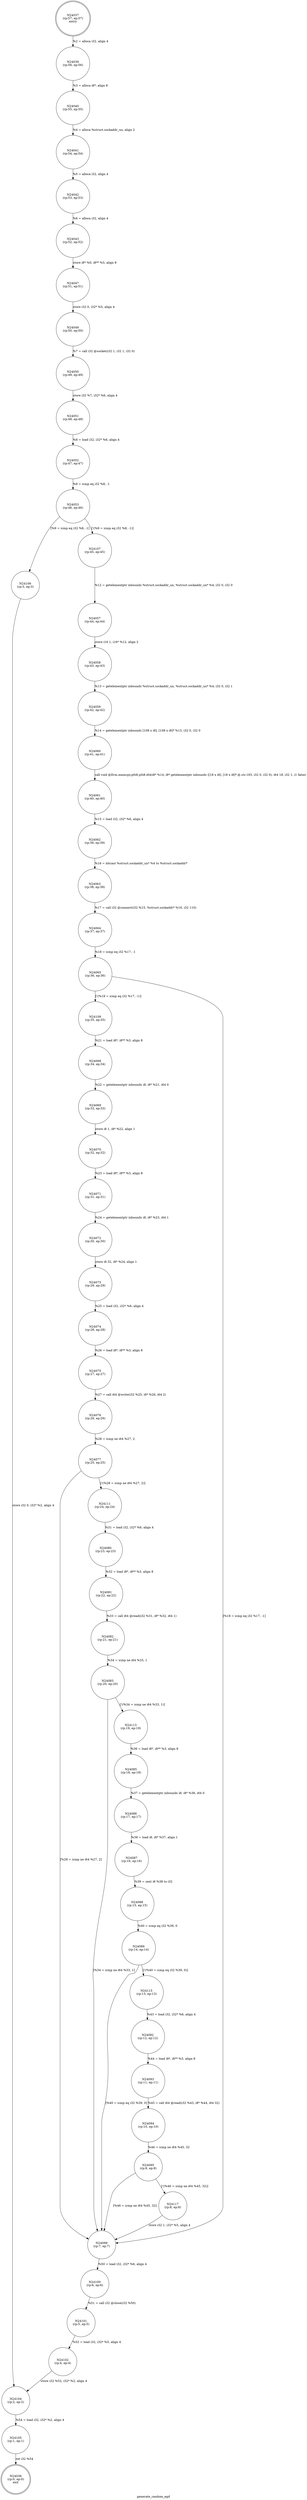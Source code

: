 digraph generate_random_egd {
label="generate_random_egd"
24036 [label="N24036\n(rp:0, ep:0)\nexit", shape="doublecircle"]
24037 [label="N24037\n(rp:57, ep:57)\nentry", shape="doublecircle"]
24037 -> 24039 [label="%2 = alloca i32, align 4"]
24039 [label="N24039\n(rp:56, ep:56)", shape="circle"]
24039 -> 24040 [label="%3 = alloca i8*, align 8"]
24040 [label="N24040\n(rp:55, ep:55)", shape="circle"]
24040 -> 24041 [label="%4 = alloca %struct.sockaddr_un, align 2"]
24041 [label="N24041\n(rp:54, ep:54)", shape="circle"]
24041 -> 24042 [label="%5 = alloca i32, align 4"]
24042 [label="N24042\n(rp:53, ep:53)", shape="circle"]
24042 -> 24043 [label="%6 = alloca i32, align 4"]
24043 [label="N24043\n(rp:52, ep:52)", shape="circle"]
24043 -> 24047 [label="store i8* %0, i8** %3, align 8"]
24047 [label="N24047\n(rp:51, ep:51)", shape="circle"]
24047 -> 24049 [label="store i32 0, i32* %5, align 4"]
24049 [label="N24049\n(rp:50, ep:50)", shape="circle"]
24049 -> 24050 [label="%7 = call i32 @socket(i32 1, i32 1, i32 0)"]
24050 [label="N24050\n(rp:49, ep:49)", shape="circle"]
24050 -> 24051 [label="store i32 %7, i32* %6, align 4"]
24051 [label="N24051\n(rp:48, ep:48)", shape="circle"]
24051 -> 24052 [label="%8 = load i32, i32* %6, align 4"]
24052 [label="N24052\n(rp:47, ep:47)", shape="circle"]
24052 -> 24053 [label="%9 = icmp eq i32 %8, -1"]
24053 [label="N24053\n(rp:46, ep:46)", shape="circle"]
24053 -> 24106 [label="[%9 = icmp eq i32 %8, -1]"]
24053 -> 24107 [label="[!(%9 = icmp eq i32 %8, -1)]"]
24057 [label="N24057\n(rp:44, ep:44)", shape="circle"]
24057 -> 24058 [label="store i16 1, i16* %12, align 2"]
24058 [label="N24058\n(rp:43, ep:43)", shape="circle"]
24058 -> 24059 [label="%13 = getelementptr inbounds %struct.sockaddr_un, %struct.sockaddr_un* %4, i32 0, i32 1"]
24059 [label="N24059\n(rp:42, ep:42)", shape="circle"]
24059 -> 24060 [label="%14 = getelementptr inbounds [108 x i8], [108 x i8]* %13, i32 0, i32 0"]
24060 [label="N24060\n(rp:41, ep:41)", shape="circle"]
24060 -> 24061 [label="call void @llvm.memcpy.p0i8.p0i8.i64(i8* %14, i8* getelementptr inbounds ([18 x i8], [18 x i8]* @.str.193, i32 0, i32 0), i64 18, i32 1, i1 false)"]
24061 [label="N24061\n(rp:40, ep:40)", shape="circle"]
24061 -> 24062 [label="%15 = load i32, i32* %6, align 4"]
24062 [label="N24062\n(rp:39, ep:39)", shape="circle"]
24062 -> 24063 [label="%16 = bitcast %struct.sockaddr_un* %4 to %struct.sockaddr*"]
24063 [label="N24063\n(rp:38, ep:38)", shape="circle"]
24063 -> 24064 [label="%17 = call i32 @connect(i32 %15, %struct.sockaddr* %16, i32 110)"]
24064 [label="N24064\n(rp:37, ep:37)", shape="circle"]
24064 -> 24065 [label="%18 = icmp eq i32 %17, -1"]
24065 [label="N24065\n(rp:36, ep:36)", shape="circle"]
24065 -> 24109 [label="[!(%18 = icmp eq i32 %17, -1)]"]
24065 -> 24099 [label="[%18 = icmp eq i32 %17, -1]"]
24068 [label="N24068\n(rp:34, ep:34)", shape="circle"]
24068 -> 24069 [label="%22 = getelementptr inbounds i8, i8* %21, i64 0"]
24069 [label="N24069\n(rp:33, ep:33)", shape="circle"]
24069 -> 24070 [label="store i8 1, i8* %22, align 1"]
24070 [label="N24070\n(rp:32, ep:32)", shape="circle"]
24070 -> 24071 [label="%23 = load i8*, i8** %3, align 8"]
24071 [label="N24071\n(rp:31, ep:31)", shape="circle"]
24071 -> 24072 [label="%24 = getelementptr inbounds i8, i8* %23, i64 1"]
24072 [label="N24072\n(rp:30, ep:30)", shape="circle"]
24072 -> 24073 [label="store i8 32, i8* %24, align 1"]
24073 [label="N24073\n(rp:29, ep:29)", shape="circle"]
24073 -> 24074 [label="%25 = load i32, i32* %6, align 4"]
24074 [label="N24074\n(rp:28, ep:28)", shape="circle"]
24074 -> 24075 [label="%26 = load i8*, i8** %3, align 8"]
24075 [label="N24075\n(rp:27, ep:27)", shape="circle"]
24075 -> 24076 [label="%27 = call i64 @write(i32 %25, i8* %26, i64 2)"]
24076 [label="N24076\n(rp:26, ep:26)", shape="circle"]
24076 -> 24077 [label="%28 = icmp ne i64 %27, 2"]
24077 [label="N24077\n(rp:25, ep:25)", shape="circle"]
24077 -> 24111 [label="[!(%28 = icmp ne i64 %27, 2)]"]
24077 -> 24099 [label="[%28 = icmp ne i64 %27, 2]"]
24080 [label="N24080\n(rp:23, ep:23)", shape="circle"]
24080 -> 24081 [label="%32 = load i8*, i8** %3, align 8"]
24081 [label="N24081\n(rp:22, ep:22)", shape="circle"]
24081 -> 24082 [label="%33 = call i64 @read(i32 %31, i8* %32, i64 1)"]
24082 [label="N24082\n(rp:21, ep:21)", shape="circle"]
24082 -> 24083 [label="%34 = icmp ne i64 %33, 1"]
24083 [label="N24083\n(rp:20, ep:20)", shape="circle"]
24083 -> 24113 [label="[!(%34 = icmp ne i64 %33, 1)]"]
24083 -> 24099 [label="[%34 = icmp ne i64 %33, 1]"]
24085 [label="N24085\n(rp:18, ep:18)", shape="circle"]
24085 -> 24086 [label="%37 = getelementptr inbounds i8, i8* %36, i64 0"]
24086 [label="N24086\n(rp:17, ep:17)", shape="circle"]
24086 -> 24087 [label="%38 = load i8, i8* %37, align 1"]
24087 [label="N24087\n(rp:16, ep:16)", shape="circle"]
24087 -> 24088 [label="%39 = zext i8 %38 to i32"]
24088 [label="N24088\n(rp:15, ep:15)", shape="circle"]
24088 -> 24089 [label="%40 = icmp eq i32 %39, 0"]
24089 [label="N24089\n(rp:14, ep:14)", shape="circle"]
24089 -> 24115 [label="[!(%40 = icmp eq i32 %39, 0)]"]
24089 -> 24099 [label="[%40 = icmp eq i32 %39, 0]"]
24092 [label="N24092\n(rp:12, ep:12)", shape="circle"]
24092 -> 24093 [label="%44 = load i8*, i8** %3, align 8"]
24093 [label="N24093\n(rp:11, ep:11)", shape="circle"]
24093 -> 24094 [label="%45 = call i64 @read(i32 %43, i8* %44, i64 32)"]
24094 [label="N24094\n(rp:10, ep:10)", shape="circle"]
24094 -> 24095 [label="%46 = icmp ne i64 %45, 32"]
24095 [label="N24095\n(rp:9, ep:9)", shape="circle"]
24095 -> 24117 [label="[!(%46 = icmp ne i64 %45, 32)]"]
24095 -> 24099 [label="[%46 = icmp ne i64 %45, 32]"]
24099 [label="N24099\n(rp:7, ep:7)", shape="circle"]
24099 -> 24100 [label="%50 = load i32, i32* %6, align 4"]
24100 [label="N24100\n(rp:6, ep:6)", shape="circle"]
24100 -> 24101 [label="%51 = call i32 @close(i32 %50)"]
24101 [label="N24101\n(rp:5, ep:5)", shape="circle"]
24101 -> 24102 [label="%52 = load i32, i32* %5, align 4"]
24102 [label="N24102\n(rp:4, ep:4)", shape="circle"]
24102 -> 24104 [label="store i32 %52, i32* %2, align 4"]
24104 [label="N24104\n(rp:2, ep:2)", shape="circle"]
24104 -> 24105 [label="%54 = load i32, i32* %2, align 4"]
24105 [label="N24105\n(rp:1, ep:1)", shape="circle"]
24105 -> 24036 [label="ret i32 %54"]
24106 [label="N24106\n(rp:3, ep:3)", shape="circle"]
24106 -> 24104 [label="store i32 0, i32* %2, align 4"]
24107 [label="N24107\n(rp:45, ep:45)", shape="circle"]
24107 -> 24057 [label="%12 = getelementptr inbounds %struct.sockaddr_un, %struct.sockaddr_un* %4, i32 0, i32 0"]
24109 [label="N24109\n(rp:35, ep:35)", shape="circle"]
24109 -> 24068 [label="%21 = load i8*, i8** %3, align 8"]
24111 [label="N24111\n(rp:24, ep:24)", shape="circle"]
24111 -> 24080 [label="%31 = load i32, i32* %6, align 4"]
24113 [label="N24113\n(rp:19, ep:19)", shape="circle"]
24113 -> 24085 [label="%36 = load i8*, i8** %3, align 8"]
24115 [label="N24115\n(rp:13, ep:13)", shape="circle"]
24115 -> 24092 [label="%43 = load i32, i32* %6, align 4"]
24117 [label="N24117\n(rp:8, ep:8)", shape="circle"]
24117 -> 24099 [label="store i32 1, i32* %5, align 4"]
}
